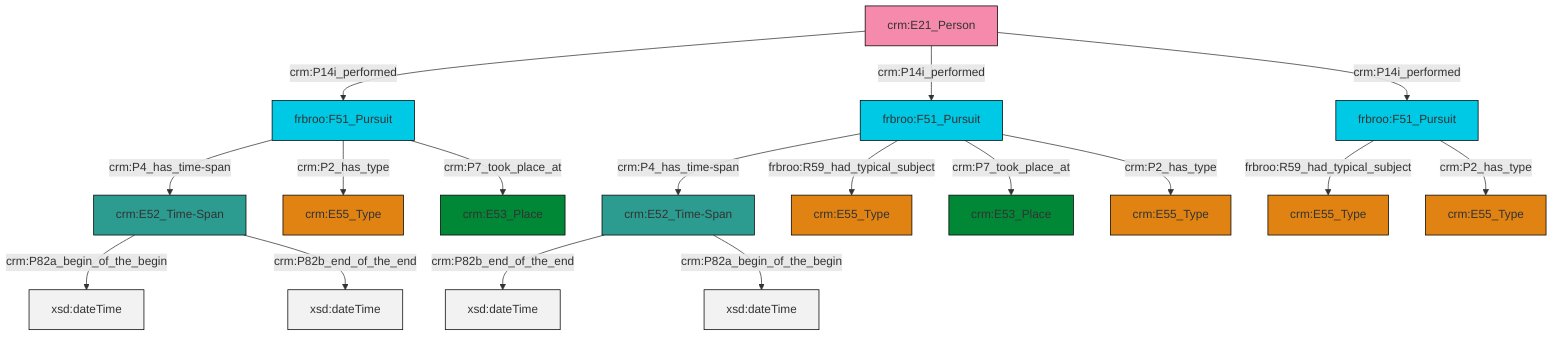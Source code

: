 graph TD
classDef Literal fill:#f2f2f2,stroke:#000000;
classDef CRM_Entity fill:#FFFFFF,stroke:#000000;
classDef Temporal_Entity fill:#00C9E6, stroke:#000000;
classDef Type fill:#E18312, stroke:#000000;
classDef Time-Span fill:#2C9C91, stroke:#000000;
classDef Appellation fill:#FFEB7F, stroke:#000000;
classDef Place fill:#008836, stroke:#000000;
classDef Persistent_Item fill:#B266B2, stroke:#000000;
classDef Conceptual_Object fill:#FFD700, stroke:#000000;
classDef Physical_Thing fill:#D2B48C, stroke:#000000;
classDef Actor fill:#f58aad, stroke:#000000;
classDef PC_Classes fill:#4ce600, stroke:#000000;
classDef Multi fill:#cccccc,stroke:#000000;

0["frbroo:F51_Pursuit"]:::Temporal_Entity -->|frbroo:R59_had_typical_subject| 1["crm:E55_Type"]:::Type
0["frbroo:F51_Pursuit"]:::Temporal_Entity -->|crm:P2_has_type| 8["crm:E55_Type"]:::Type
6["crm:E52_Time-Span"]:::Time-Span -->|crm:P82b_end_of_the_end| 9[xsd:dateTime]:::Literal
18["frbroo:F51_Pursuit"]:::Temporal_Entity -->|crm:P4_has_time-span| 6["crm:E52_Time-Span"]:::Time-Span
13["frbroo:F51_Pursuit"]:::Temporal_Entity -->|crm:P4_has_time-span| 19["crm:E52_Time-Span"]:::Time-Span
2["crm:E21_Person"]:::Actor -->|crm:P14i_performed| 13["frbroo:F51_Pursuit"]:::Temporal_Entity
6["crm:E52_Time-Span"]:::Time-Span -->|crm:P82a_begin_of_the_begin| 24[xsd:dateTime]:::Literal
2["crm:E21_Person"]:::Actor -->|crm:P14i_performed| 18["frbroo:F51_Pursuit"]:::Temporal_Entity
13["frbroo:F51_Pursuit"]:::Temporal_Entity -->|crm:P2_has_type| 4["crm:E55_Type"]:::Type
2["crm:E21_Person"]:::Actor -->|crm:P14i_performed| 0["frbroo:F51_Pursuit"]:::Temporal_Entity
18["frbroo:F51_Pursuit"]:::Temporal_Entity -->|frbroo:R59_had_typical_subject| 16["crm:E55_Type"]:::Type
19["crm:E52_Time-Span"]:::Time-Span -->|crm:P82a_begin_of_the_begin| 26[xsd:dateTime]:::Literal
19["crm:E52_Time-Span"]:::Time-Span -->|crm:P82b_end_of_the_end| 30[xsd:dateTime]:::Literal
18["frbroo:F51_Pursuit"]:::Temporal_Entity -->|crm:P7_took_place_at| 11["crm:E53_Place"]:::Place
18["frbroo:F51_Pursuit"]:::Temporal_Entity -->|crm:P2_has_type| 20["crm:E55_Type"]:::Type
13["frbroo:F51_Pursuit"]:::Temporal_Entity -->|crm:P7_took_place_at| 28["crm:E53_Place"]:::Place
